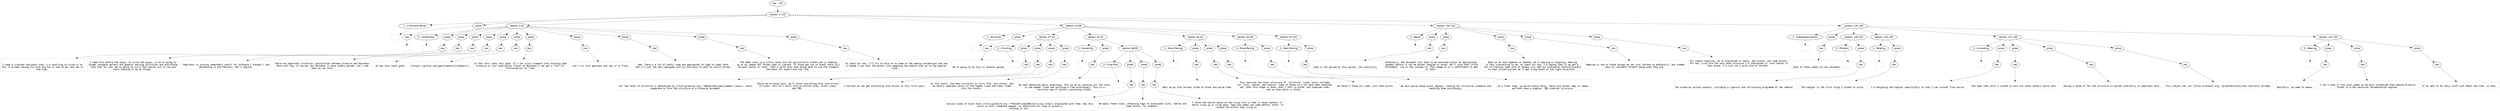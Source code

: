 digraph hierarchy {

node [fontname=Helvetica]
edge [style=dashed]

doc_0 [label="doc - 155"]


doc_0 -> { section_1}
{rank=same; section_1}

section_1 [label="section: 1-124"]


section_1 -> { header_2 prose_3 section_4 section_5 section_6 section_7}
{rank=same; header_2 prose_3 section_4 section_5 section_6 section_7}

header_2 [label="1 : A Grimoire Parser"]

prose_3 [label="prose"]

section_4 [label="section: 3-42"]

section_5 [label="section: 43-96"]

section_6 [label="section: 102-124"]

section_7 [label="section: 125-146"]


header_2 -> leaf_8
leaf_8  [color=Gray,shape=rectangle,fontname=Inconsolata,label=""]
prose_3 -> { raw_9}
{rank=same; raw_9}

raw_9 [label="raw"]


raw_9 -> leaf_10
leaf_10  [color=Gray,shape=rectangle,fontname=Inconsolata,label="
"]
section_4 -> { header_11 prose_12 prose_13 prose_14 prose_15 prose_16 prose_17 prose_18 prose_19 prose_20 prose_21 prose_22}
{rank=same; header_11 prose_12 prose_13 prose_14 prose_15 prose_16 prose_17 prose_18 prose_19 prose_20 prose_21 prose_22}

header_11 [label="2 : Introduction"]

prose_12 [label="prose"]

prose_13 [label="prose"]

prose_14 [label="prose"]

prose_15 [label="prose"]

prose_16 [label="prose"]

prose_17 [label="prose"]

prose_18 [label="prose"]

prose_19 [label="prose"]

prose_20 [label="prose"]

prose_21 [label="prose"]

prose_22 [label="prose"]


header_11 -> leaf_23
leaf_23  [color=Gray,shape=rectangle,fontname=Inconsolata,label=""]
prose_12 -> { raw_24}
{rank=same; raw_24}

raw_24 [label="raw"]


raw_24 -> leaf_25
leaf_25  [color=Gray,shape=rectangle,fontname=Inconsolata,label="

I need a literate toolchain stat. I'm unwilling to write it on
Org. I've been having fun with Org but it has to go, and now is
the time.
"]
prose_13 -> { raw_26}
{rank=same; raw_26}

raw_26 [label="raw"]


raw_26 -> leaf_27
leaf_27  [color=Gray,shape=rectangle,fontname=Inconsolata,label="
I need this before the quipu, to write the quipu, so we're going to
forget reusable parsers and general editing structures and everything
like that for now. We're going to cut a fast parser out of Lua and
start hooking it up to things. 
"]
prose_14 -> { raw_28}
{rank=same; raw_28}

raw_28 [label="raw"]


raw_28 -> leaf_29
leaf_29  [color=Gray,shape=rectangle,fontname=Inconsolata,label="
Pegylator is proving remarkably useful for software I thought I was
abandoning in mid-February. But I digress.
"]
prose_15 -> { raw_30}
{rank=same; raw_30}

raw_30 [label="raw"]


raw_30 -> leaf_31
leaf_31  [color=Gray,shape=rectangle,fontname=Inconsolata,label="
There are important structural similarities between Grimoire and Markdown.
More with Org, of course, but Markdown is more widely parsed. Let's see
what we can find.
"]
prose_16 -> { raw_32}
{rank=same; raw_32}

raw_32 [label="raw"]


raw_32 -> leaf_33
leaf_33  [color=Gray,shape=rectangle,fontname=Inconsolata,label="
Oh hey this looks good:
"]
prose_17 -> { raw_34}
{rank=same; raw_34}

raw_34 [label="raw"]


raw_34 -> leaf_35
leaf_35  [color=Gray,shape=rectangle,fontname=Inconsolata,label="
[[https://github.com/jgm/lunamark][lunamark]]
"]
prose_18 -> { raw_36}
{rank=same; raw_36}

raw_36 [label="raw"]


raw_36 -> leaf_37
leaf_37  [color=Gray,shape=rectangle,fontname=Inconsolata,label="
In fact this looks very good. If I can trick lunamark into thinking that
Grimoire is just some exotic flavor of Markdown I can get a *lot* of 
functionality for free.
"]
prose_19 -> { raw_38}
{rank=same; raw_38}

raw_38 [label="raw"]


raw_38 -> leaf_39
leaf_39  [color=Gray,shape=rectangle,fontname=Inconsolata,label="
Let's try this approach and see if it flies. 
"]
prose_20 -> { raw_40}
{rank=same; raw_40}

raw_40 [label="raw"]


raw_40 -> leaf_41
leaf_41  [color=Gray,shape=rectangle,fontname=Inconsolata,label="
Hmm. There's a lot of useful code and approaches to lpeg to steal here.
But I'm just too well-equipped with my toolchain to want to switch horses.
"]
prose_21 -> { raw_42}
{rank=same; raw_42}

raw_42 [label="raw"]


raw_42 -> leaf_43
leaf_43  [color=Gray,shape=rectangle,fontname=Inconsolata,label="
The Node class is a little janky but not particularly broken and is shaping
up as my common AST format when in Lualand. If those get out of whack there will
be pain sooner or later. That's worth more than being able to use the lunamark
toolchain for export and the like. 
"]
prose_22 -> { raw_44}
{rank=same; raw_44}

raw_44 [label="raw"]


raw_44 -> leaf_45
leaf_45  [color=Gray,shape=rectangle,fontname=Inconsolata,label="
At least for now. I'll try to hold on to some of the naming conventions and see
if maybe I can talk the author into adapting the module once we're the popular
kids. 
"]
section_5 -> { header_46 prose_47 section_48 section_49 section_50 section_51 section_52}
{rank=same; header_46 prose_47 section_48 section_49 section_50 section_51 section_52}

header_46 [label="2 : Structure"]

prose_47 [label="prose"]

section_48 [label="section: 47-61"]

section_49 [label="section: 62-67"]

section_50 [label="section: 81-91"]

section_51 [label="section: 92-96"]

section_52 [label="section: 97-101"]


header_46 -> leaf_53
leaf_53  [color=Gray,shape=rectangle,fontname=Inconsolata,label=""]
prose_47 -> { raw_54}
{rank=same; raw_54}

raw_54 [label="raw"]


raw_54 -> leaf_55
leaf_55  [color=Gray,shape=rectangle,fontname=Inconsolata,label="

We're going to do this in several passes. 
"]
section_48 -> { header_56 prose_57 prose_58 prose_59 prose_60}
{rank=same; header_56 prose_57 prose_58 prose_59 prose_60}

header_56 [label="3 : Chunking"]

prose_57 [label="prose"]

prose_58 [label="prose"]

prose_59 [label="prose"]

prose_60 [label="prose"]


header_56 -> leaf_61
leaf_61  [color=Gray,shape=rectangle,fontname=Inconsolata,label=""]
prose_57 -> { raw_62}
{rank=same; raw_62}

raw_62 [label="raw"]


raw_62 -> leaf_63
leaf_63  [color=Gray,shape=rectangle,fontname=Inconsolata,label="

Our top-level of structure is determined by [[file:grimoire.org::*Header%20Lines][header lines]], which
cooperate to form the structure of a Grimoire document.
"]
prose_58 -> { raw_64}
{rank=same; raw_64}

raw_64 [label="raw"]


raw_64 -> leaf_65
leaf_65  [color=Gray,shape=rectangle,fontname=Inconsolata,label="
While we're doing this, we'll chunk everything else into arrays
of lines, this will split into structure lines, blank lines,
and TBD. 
"]
prose_59 -> { raw_66}
{rank=same; raw_66}

raw_66 [label="raw"]


raw_66 -> leaf_67
leaf_67  [color=Gray,shape=rectangle,fontname=Inconsolata,label="
I believe we can get everything into blocks on this first pass.
"]
prose_60 -> { raw_68}
{rank=same; raw_68}

raw_68 [label="raw"]


raw_68 -> leaf_69
leaf_69  [color=Gray,shape=rectangle,fontname=Inconsolata,label="
At this point, the data structure is still flat, but chunky, and
we have a separate vector of the header lines and their index
into the chunks. 
"]
section_49 -> { header_70 prose_71 section_72}
{rank=same; header_70 prose_71 section_72}

header_70 [label="3 : Ownership"]

prose_71 [label="prose"]

section_72 [label="section: 68-80"]


header_70 -> leaf_73
leaf_73  [color=Gray,shape=rectangle,fontname=Inconsolata,label=""]
prose_71 -> { raw_74}
{rank=same; raw_74}

raw_74 [label="raw"]


raw_74 -> leaf_75
leaf_75  [color=Gray,shape=rectangle,fontname=Inconsolata,label="

We next determine basic ownership. This we do by counting all the stars 
in the header lines and building a tree accordingly. This is a 
recursive map of vectors containing chunks. 
"]
section_72 -> { header_76 prose_77 prose_78 prose_79}
{rank=same; header_76 prose_77 prose_78 prose_79}

header_76 [label="4 : Cling Rule"]

prose_77 [label="prose"]

prose_78 [label="prose"]

prose_79 [label="prose"]


header_76 -> leaf_80
leaf_80  [color=Gray,shape=rectangle,fontname=Inconsolata,label=""]
prose_77 -> { raw_81}
{rank=same; raw_81}

raw_81 [label="raw"]


raw_81 -> leaf_82
leaf_82  [color=Gray,shape=rectangle,fontname=Inconsolata,label="

Various kinds of block have [[file:grimoire.org::*The%20Cling%20Rule][cling rules]] associated with them. How this
works is still somewhat opaque, no substitute for code in actually
working it out. 
"]
prose_78 -> { raw_83}
{rank=same; raw_83}

raw_83 [label="raw"]


raw_83 -> leaf_84
leaf_84  [color=Gray,shape=rectangle,fontname=Inconsolata,label="
We apply these rules, attaching tags to associated lists, tables and
code blocks, for example. 
"]
prose_79 -> { raw_85}
{rank=same; raw_85}

raw_85 [label="raw"]


raw_85 -> leaf_86
leaf_86  [color=Gray,shape=rectangle,fontname=Inconsolata,label="
I think the secret sauce of the cling rule is that it never matters if 
marks cling up or cling down, tags and names can come before, after, or
around the blocks they cling to. 
"]
section_50 -> { header_87 prose_88 prose_89 prose_90}
{rank=same; header_87 prose_88 prose_89 prose_90}

header_87 [label="3 : Block Parsing"]

prose_88 [label="prose"]

prose_89 [label="prose"]

prose_90 [label="prose"]


header_87 -> leaf_91
leaf_91  [color=Gray,shape=rectangle,fontname=Inconsolata,label=""]
prose_88 -> { raw_92}
{rank=same; raw_92}

raw_92 [label="raw"]


raw_92 -> leaf_93
leaf_93  [color=Gray,shape=rectangle,fontname=Inconsolata,label="

Next we go into certain kinds of block and parse them.
"]
prose_89 -> { raw_94}
{rank=same; raw_94}

raw_94 [label="raw"]


raw_94 -> leaf_95
leaf_95  [color=Gray,shape=rectangle,fontname=Inconsolata,label="
This resolves the inner structure of 'structure' lines, which includes
all lists, tables, and similar. Some of these will not have been detected
yet, when this stage is done, what's left is prose, and unparsed code,
and we know which is which. 
"]
prose_90 -> { raw_96}
{rank=same; raw_96}

raw_96 [label="raw"]


raw_96 -> leaf_97
leaf_97  [color=Gray,shape=rectangle,fontname=Inconsolata,label="
We haven't found all code, just code blocks. 
"]
section_51 -> { header_98 prose_99}
{rank=same; header_98 prose_99}

header_98 [label="3 : Prose Parsing"]

prose_99 [label="prose"]


header_98 -> leaf_100
leaf_100  [color=Gray,shape=rectangle,fontname=Inconsolata,label=""]
prose_99 -> { raw_101}
{rank=same; raw_101}

raw_101 [label="raw"]


raw_101 -> leaf_102
leaf_102  [color=Gray,shape=rectangle,fontname=Inconsolata,label="

We next parse these prose regions, looking for structural elements and 
handling them accordingly. 
"]
section_52 -> { header_103 prose_104}
{rank=same; header_103 prose_104}

header_103 [label="3 : Mark Parsing"]

prose_104 [label="prose"]


header_103 -> leaf_105
leaf_105  [color=Gray,shape=rectangle,fontname=Inconsolata,label=""]
prose_104 -> { raw_106}
{rank=same; raw_106}

raw_106 [label="raw"]


raw_106 -> leaf_107
leaf_107  [color=Gray,shape=rectangle,fontname=Inconsolata,label="

As a final step, we parse within marks. Marks are either tags or names,
and both have a complex, TBD internal structure. 
"]
section_6 -> { header_108 prose_109 prose_110 prose_111 prose_112 prose_113}
{rank=same; header_108 prose_109 prose_110 prose_111 prose_112 prose_113}

header_108 [label="2 : Result"]

prose_109 [label="prose"]

prose_110 [label="prose"]

prose_111 [label="prose"]

prose_112 [label="prose"]

prose_113 [label="prose"]


header_108 -> leaf_114
leaf_114  [color=Gray,shape=rectangle,fontname=Inconsolata,label=""]
prose_109 -> { raw_115}
{rank=same; raw_115}

raw_115 [label="raw"]


raw_115 -> leaf_116
leaf_116  [color=Gray,shape=rectangle,fontname=Inconsolata,label="

Code is not parsed by this parser, not explicitly. 
"]
prose_110 -> { raw_117}
{rank=same; raw_117}

raw_117 [label="raw"]


raw_117 -> leaf_118
leaf_118  [color=Gray,shape=rectangle,fontname=Inconsolata,label="
Eventually, the document will have to be executed within an appropriate 
sandbox before it can be either tangled or woven. We'll skip that little
refinement, Lua is the runtime for that stage so it's comfortable to add 
it later. 
"]
prose_111 -> { raw_119}
{rank=same; raw_119}

raw_119 [label="raw"]


raw_119 -> leaf_120
leaf_120  [color=Gray,shape=rectangle,fontname=Inconsolata,label="
What we do next depends on whether we're weaving or tangling. Weaving
is less interesting to me, at least for now; I'm hoping that if we get a 
bit of traction some wonk at Pandoc will add our biological distinctiveness
to that collective and we'll get a big boost in the right direction. 
"]
prose_112 -> { raw_121}
{rank=same; raw_121}

raw_121 [label="raw"]


raw_121 -> leaf_122
leaf_122  [color=Gray,shape=rectangle,fontname=Inconsolata,label="
Weaving is one of those things we can just iterate on endlesssly, and indeed
have to, document formats being what they are. 
"]
prose_113 -> { raw_123}
{rank=same; raw_123}

raw_123 [label="raw"]


raw_123 -> leaf_124
leaf_124  [color=Gray,shape=rectangle,fontname=Inconsolata,label="
For simple tangling, we're interested in marks, edn blocks, and code blocks,
for now. Lists are the next data structure I'm interested in, with tables in
last place. I'm just not a grid kind of thinker. 


"]
section_7 -> { header_125 prose_126 section_127 section_128 section_129 section_130}
{rank=same; header_125 prose_126 section_127 section_128 section_129 section_130}

header_125 [label="2 : Subsequent Actions"]

prose_126 [label="prose"]

section_127 [label="section: 129-132"]

section_128 [label="section: 133-136"]

section_129 [label="section: 137-146"]

section_130 [label="section: 147-155"]


header_125 -> leaf_131
leaf_131  [color=Gray,shape=rectangle,fontname=Inconsolata,label=""]
prose_126 -> { raw_132}
{rank=same; raw_132}

raw_132 [label="raw"]


raw_132 -> leaf_133
leaf_133  [color=Gray,shape=rectangle,fontname=Inconsolata,label="

Each of these needs its own document.
"]
section_127 -> { header_134 prose_135}
{rank=same; header_134 prose_135}

header_134 [label="3 : Filtration"]

prose_135 [label="prose"]


header_134 -> leaf_136
leaf_136  [color=Gray,shape=rectangle,fontname=Inconsolata,label=""]
prose_135 -> { raw_137}
{rank=same; raw_137}

raw_137 [label="raw"]


raw_137 -> leaf_138
leaf_138  [color=Gray,shape=rectangle,fontname=Inconsolata,label="

We normalize certain aspects, including a rigorous and unflinching programme of tab removal. 
"]
section_128 -> { header_139 prose_140}
{rank=same; header_139 prose_140}

header_139 [label="3 : Tangling"]

prose_140 [label="prose"]


header_139 -> leaf_141
leaf_141  [color=Gray,shape=rectangle,fontname=Inconsolata,label=""]
prose_140 -> { raw_142}
{rank=same; raw_142}

raw_142 [label="raw"]


raw_142 -> leaf_143
leaf_143  [color=Gray,shape=rectangle,fontname=Inconsolata,label="

The tangler is the first thing I intend to write. 
"]
section_129 -> { header_144 prose_145 prose_146 prose_147 prose_148}
{rank=same; header_144 prose_145 prose_146 prose_147 prose_148}

header_144 [label="3 : Unraveling"]

prose_145 [label="prose"]

prose_146 [label="prose"]

prose_147 [label="prose"]

prose_148 [label="prose"]


header_144 -> leaf_149
leaf_149  [color=Gray,shape=rectangle,fontname=Inconsolata,label=""]
prose_145 -> { raw_150}
{rank=same; raw_150}

raw_150 [label="raw"]


raw_150 -> leaf_151
leaf_151  [color=Gray,shape=rectangle,fontname=Inconsolata,label="

I'm designing the tangler specifically so that I can unravel from source. 
"]
prose_146 -> { raw_152}
{rank=same; raw_152}

raw_152 [label="raw"]


raw_152 -> leaf_153
leaf_153  [color=Gray,shape=rectangle,fontname=Inconsolata,label="
How does that work? I intend to work out those details quite soon. 
"]
prose_147 -> { raw_154}
{rank=same; raw_154}

raw_154 [label="raw"]


raw_154 -> leaf_155
leaf_155  [color=Gray,shape=rectangle,fontname=Inconsolata,label="
Having a sense of how the structure is parsed internally is important here.
"]
prose_148 -> { raw_156}
{rank=same; raw_156}

raw_156 [label="raw"]


raw_156 -> leaf_157
leaf_157  [color=Gray,shape=rectangle,fontname=Inconsolata,label="
This subject has its [[file:unraveler.org::*grym%20unravel][own section]] already.
"]
section_130 -> { header_158 prose_159 prose_160 prose_161}
{rank=same; header_158 prose_159 prose_160 prose_161}

header_158 [label="3 : Weaving"]

prose_159 [label="prose"]

prose_160 [label="prose"]

prose_161 [label="prose"]


header_158 -> leaf_162
leaf_162  [color=Gray,shape=rectangle,fontname=Inconsolata,label=""]
prose_159 -> { raw_163}
{rank=same; raw_163}

raw_163 [label="raw"]


raw_163 -> leaf_164
leaf_164  [color=Gray,shape=rectangle,fontname=Inconsolata,label="

Naturally, we need to weave. 
"]
prose_160 -> { raw_165}
{rank=same; raw_165}

raw_165 [label="raw"]


raw_165 -> leaf_166
leaf_166  [color=Gray,shape=rectangle,fontname=Inconsolata,label="
I don't know if this ever needs to be more customized than adding Grimoire 
format to a few canonical documentation engines. 
"]
prose_161 -> { raw_167}
{rank=same; raw_167}

raw_167 [label="raw"]


raw_167 -> leaf_168
leaf_168  [color=Gray,shape=rectangle,fontname=Inconsolata,label="
If we want to do fancy stuff with React and that, it does. 
"]

}
